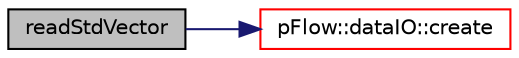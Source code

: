 digraph "readStdVector"
{
 // LATEX_PDF_SIZE
  edge [fontname="Helvetica",fontsize="10",labelfontname="Helvetica",labelfontsize="10"];
  node [fontname="Helvetica",fontsize="10",shape=record];
  rankdir="LR";
  Node1 [label="readStdVector",height=0.2,width=0.4,color="black", fillcolor="grey75", style="filled", fontcolor="black",tooltip=" "];
  Node1 -> Node2 [color="midnightblue",fontsize="10",style="solid",fontname="Helvetica"];
  Node2 [label="pFlow::dataIO::create",height=0.2,width=0.4,color="red", fillcolor="white", style="filled",URL="$classpFlow_1_1dataIO.html#a424bdb966eba81f33c13d97483d83fd4",tooltip=" "];
}
